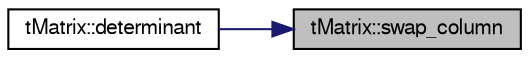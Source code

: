 digraph "tMatrix::swap_column"
{
 // LATEX_PDF_SIZE
  edge [fontname="FreeSans",fontsize="10",labelfontname="FreeSans",labelfontsize="10"];
  node [fontname="FreeSans",fontsize="10",shape=record];
  rankdir="RL";
  Node1 [label="tMatrix::swap_column",height=0.2,width=0.4,color="black", fillcolor="grey75", style="filled", fontcolor="black",tooltip="Zamiana kolumn."];
  Node1 -> Node2 [dir="back",color="midnightblue",fontsize="10",style="solid",fontname="FreeSans"];
  Node2 [label="tMatrix::determinant",height=0.2,width=0.4,color="black", fillcolor="white", style="filled",URL="$a00109.html#a9598190cad0a0ffe641dd56556ac97a2",tooltip="liczy wyznacznik"];
}
